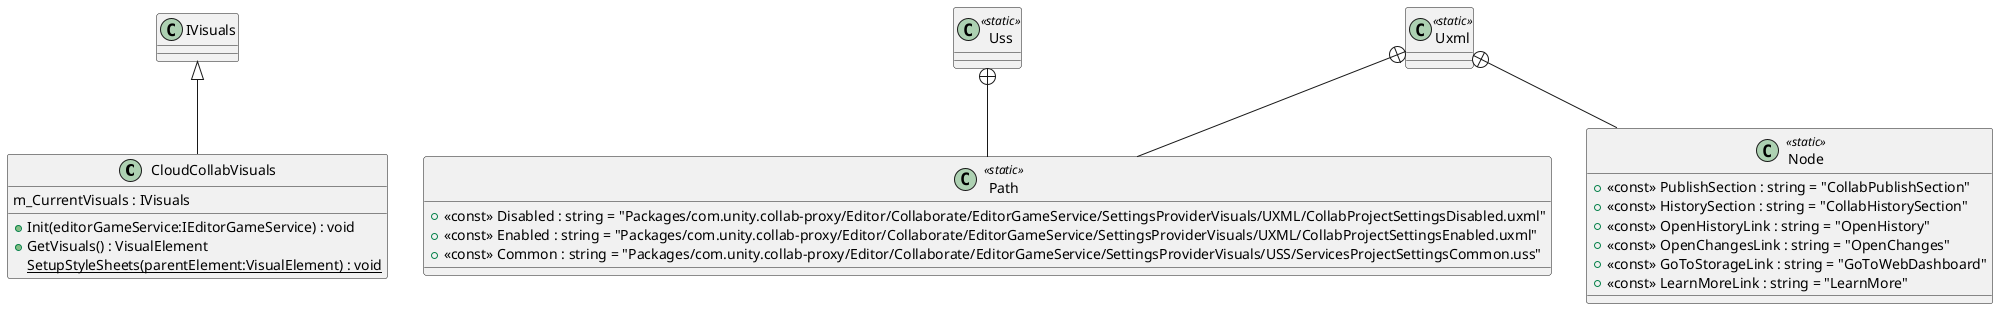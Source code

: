 @startuml
class CloudCollabVisuals {
    m_CurrentVisuals : IVisuals
    + Init(editorGameService:IEditorGameService) : void
    + GetVisuals() : VisualElement
    {static} SetupStyleSheets(parentElement:VisualElement) : void
}
class Uxml <<static>> {
}
class Uss <<static>> {
}
class Path <<static>> {
    + <<const>> Disabled : string = "Packages/com.unity.collab-proxy/Editor/Collaborate/EditorGameService/SettingsProviderVisuals/UXML/CollabProjectSettingsDisabled.uxml"
    + <<const>> Enabled : string = "Packages/com.unity.collab-proxy/Editor/Collaborate/EditorGameService/SettingsProviderVisuals/UXML/CollabProjectSettingsEnabled.uxml"
}
class Node <<static>> {
    + <<const>> PublishSection : string = "CollabPublishSection"
    + <<const>> HistorySection : string = "CollabHistorySection"
    + <<const>> OpenHistoryLink : string = "OpenHistory"
    + <<const>> OpenChangesLink : string = "OpenChanges"
    + <<const>> GoToStorageLink : string = "GoToWebDashboard"
    + <<const>> LearnMoreLink : string = "LearnMore"
}
class Path <<static>> {
    + <<const>> Common : string = "Packages/com.unity.collab-proxy/Editor/Collaborate/EditorGameService/SettingsProviderVisuals/USS/ServicesProjectSettingsCommon.uss"
}
IVisuals <|-- CloudCollabVisuals
Uxml +-- Path
Uxml +-- Node
Uss +-- Path
@enduml
